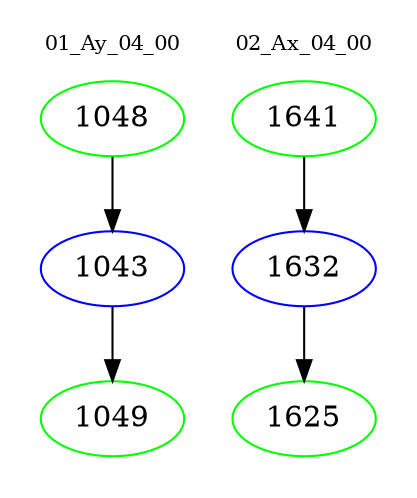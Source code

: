 digraph{
subgraph cluster_0 {
color = white
label = "01_Ay_04_00";
fontsize=10;
T0_1048 [label="1048", color="green"]
T0_1048 -> T0_1043 [color="black"]
T0_1043 [label="1043", color="blue"]
T0_1043 -> T0_1049 [color="black"]
T0_1049 [label="1049", color="green"]
}
subgraph cluster_1 {
color = white
label = "02_Ax_04_00";
fontsize=10;
T1_1641 [label="1641", color="green"]
T1_1641 -> T1_1632 [color="black"]
T1_1632 [label="1632", color="blue"]
T1_1632 -> T1_1625 [color="black"]
T1_1625 [label="1625", color="green"]
}
}
